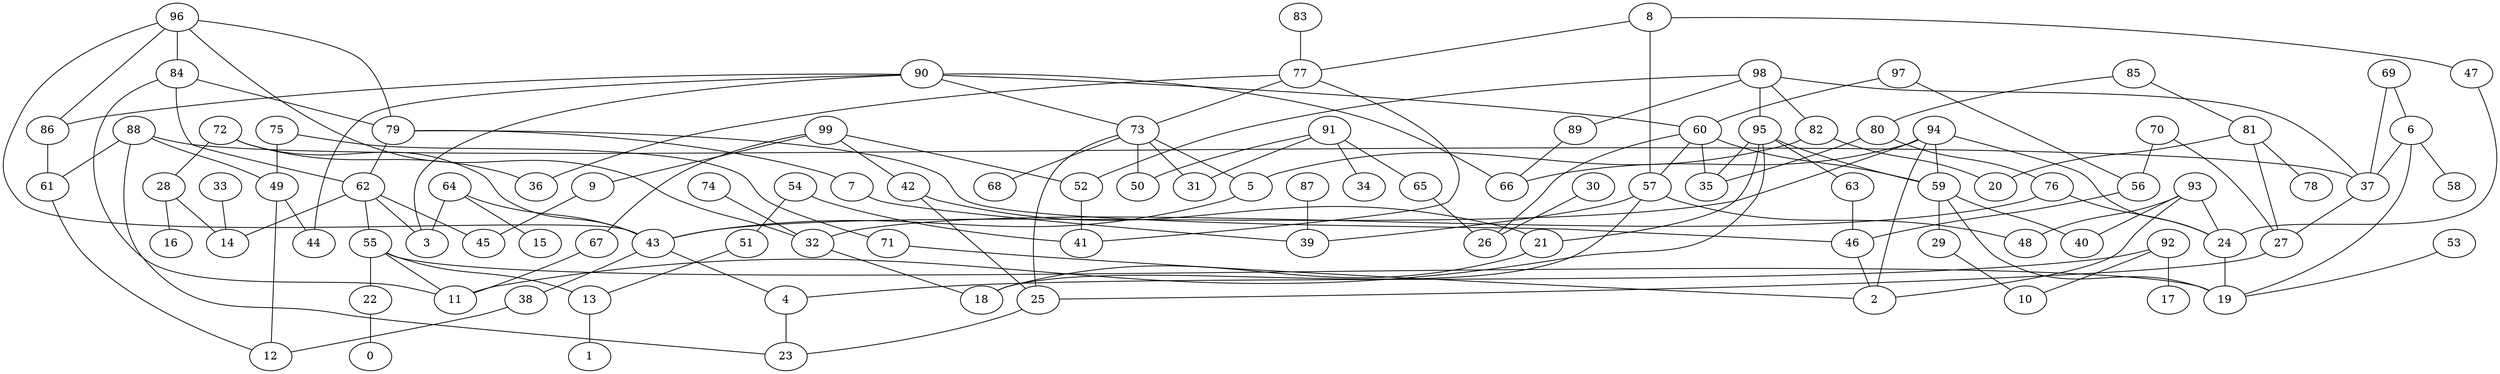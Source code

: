 digraph GG_graph {

subgraph G_graph {
edge [color = black]
"72" -> "28" [dir = none]
"9" -> "45" [dir = none]
"82" -> "5" [dir = none]
"76" -> "24" [dir = none]
"87" -> "39" [dir = none]
"97" -> "56" [dir = none]
"97" -> "60" [dir = none]
"98" -> "89" [dir = none]
"54" -> "51" [dir = none]
"46" -> "2" [dir = none]
"28" -> "16" [dir = none]
"28" -> "14" [dir = none]
"89" -> "66" [dir = none]
"71" -> "2" [dir = none]
"88" -> "23" [dir = none]
"88" -> "49" [dir = none]
"70" -> "56" [dir = none]
"42" -> "25" [dir = none]
"49" -> "44" [dir = none]
"80" -> "35" [dir = none]
"79" -> "7" [dir = none]
"79" -> "62" [dir = none]
"74" -> "32" [dir = none]
"13" -> "1" [dir = none]
"99" -> "52" [dir = none]
"99" -> "67" [dir = none]
"99" -> "42" [dir = none]
"60" -> "57" [dir = none]
"60" -> "26" [dir = none]
"60" -> "35" [dir = none]
"60" -> "59" [dir = none]
"57" -> "18" [dir = none]
"57" -> "39" [dir = none]
"92" -> "10" [dir = none]
"92" -> "17" [dir = none]
"92" -> "4" [dir = none]
"75" -> "71" [dir = none]
"75" -> "49" [dir = none]
"73" -> "31" [dir = none]
"73" -> "25" [dir = none]
"73" -> "68" [dir = none]
"73" -> "5" [dir = none]
"91" -> "65" [dir = none]
"91" -> "50" [dir = none]
"91" -> "34" [dir = none]
"91" -> "31" [dir = none]
"94" -> "66" [dir = none]
"94" -> "24" [dir = none]
"94" -> "59" [dir = none]
"8" -> "47" [dir = none]
"27" -> "25" [dir = none]
"90" -> "44" [dir = none]
"90" -> "86" [dir = none]
"90" -> "73" [dir = none]
"90" -> "60" [dir = none]
"86" -> "61" [dir = none]
"55" -> "22" [dir = none]
"55" -> "19" [dir = none]
"55" -> "13" [dir = none]
"55" -> "11" [dir = none]
"62" -> "3" [dir = none]
"62" -> "45" [dir = none]
"62" -> "14" [dir = none]
"62" -> "55" [dir = none]
"5" -> "43" [dir = none]
"59" -> "29" [dir = none]
"77" -> "41" [dir = none]
"77" -> "36" [dir = none]
"77" -> "73" [dir = none]
"93" -> "48" [dir = none]
"93" -> "40" [dir = none]
"93" -> "24" [dir = none]
"33" -> "14" [dir = none]
"6" -> "58" [dir = none]
"6" -> "19" [dir = none]
"30" -> "26" [dir = none]
"84" -> "11" [dir = none]
"83" -> "77" [dir = none]
"64" -> "15" [dir = none]
"64" -> "43" [dir = none]
"32" -> "18" [dir = none]
"53" -> "19" [dir = none]
"69" -> "37" [dir = none]
"69" -> "6" [dir = none]
"95" -> "63" [dir = none]
"95" -> "21" [dir = none]
"95" -> "11" [dir = none]
"95" -> "59" [dir = none]
"81" -> "20" [dir = none]
"81" -> "78" [dir = none]
"81" -> "27" [dir = none]
"38" -> "12" [dir = none]
"51" -> "13" [dir = none]
"85" -> "81" [dir = none]
"22" -> "0" [dir = none]
"96" -> "86" [dir = none]
"43" -> "38" [dir = none]
"43" -> "4" [dir = none]
"47" -> "24" [dir = none]
"49" -> "12" [dir = none]
"6" -> "37" [dir = none]
"52" -> "41" [dir = none]
"54" -> "41" [dir = none]
"76" -> "32" [dir = none]
"80" -> "76" [dir = none]
"96" -> "84" [dir = none]
"90" -> "66" [dir = none]
"37" -> "27" [dir = none]
"98" -> "95" [dir = none]
"8" -> "77" [dir = none]
"96" -> "79" [dir = none]
"98" -> "52" [dir = none]
"99" -> "9" [dir = none]
"72" -> "36" [dir = none]
"94" -> "2" [dir = none]
"25" -> "23" [dir = none]
"85" -> "80" [dir = none]
"63" -> "46" [dir = none]
"42" -> "21" [dir = none]
"93" -> "2" [dir = none]
"24" -> "19" [dir = none]
"88" -> "61" [dir = none]
"67" -> "11" [dir = none]
"98" -> "82" [dir = none]
"84" -> "79" [dir = none]
"61" -> "12" [dir = none]
"82" -> "20" [dir = none]
"64" -> "3" [dir = none]
"70" -> "27" [dir = none]
"4" -> "23" [dir = none]
"79" -> "46" [dir = none]
"98" -> "37" [dir = none]
"84" -> "62" [dir = none]
"96" -> "43" [dir = none]
"56" -> "46" [dir = none]
"57" -> "48" [dir = none]
"8" -> "57" [dir = none]
"96" -> "32" [dir = none]
"59" -> "40" [dir = none]
"95" -> "35" [dir = none]
"90" -> "3" [dir = none]
"59" -> "19" [dir = none]
"73" -> "50" [dir = none]
"65" -> "26" [dir = none]
"88" -> "37" [dir = none]
"72" -> "43" [dir = none]
"29" -> "10" [dir = none]
"7" -> "39" [dir = none]
"21" -> "18" [dir = none]
"94" -> "43" [dir = none]
}

}
